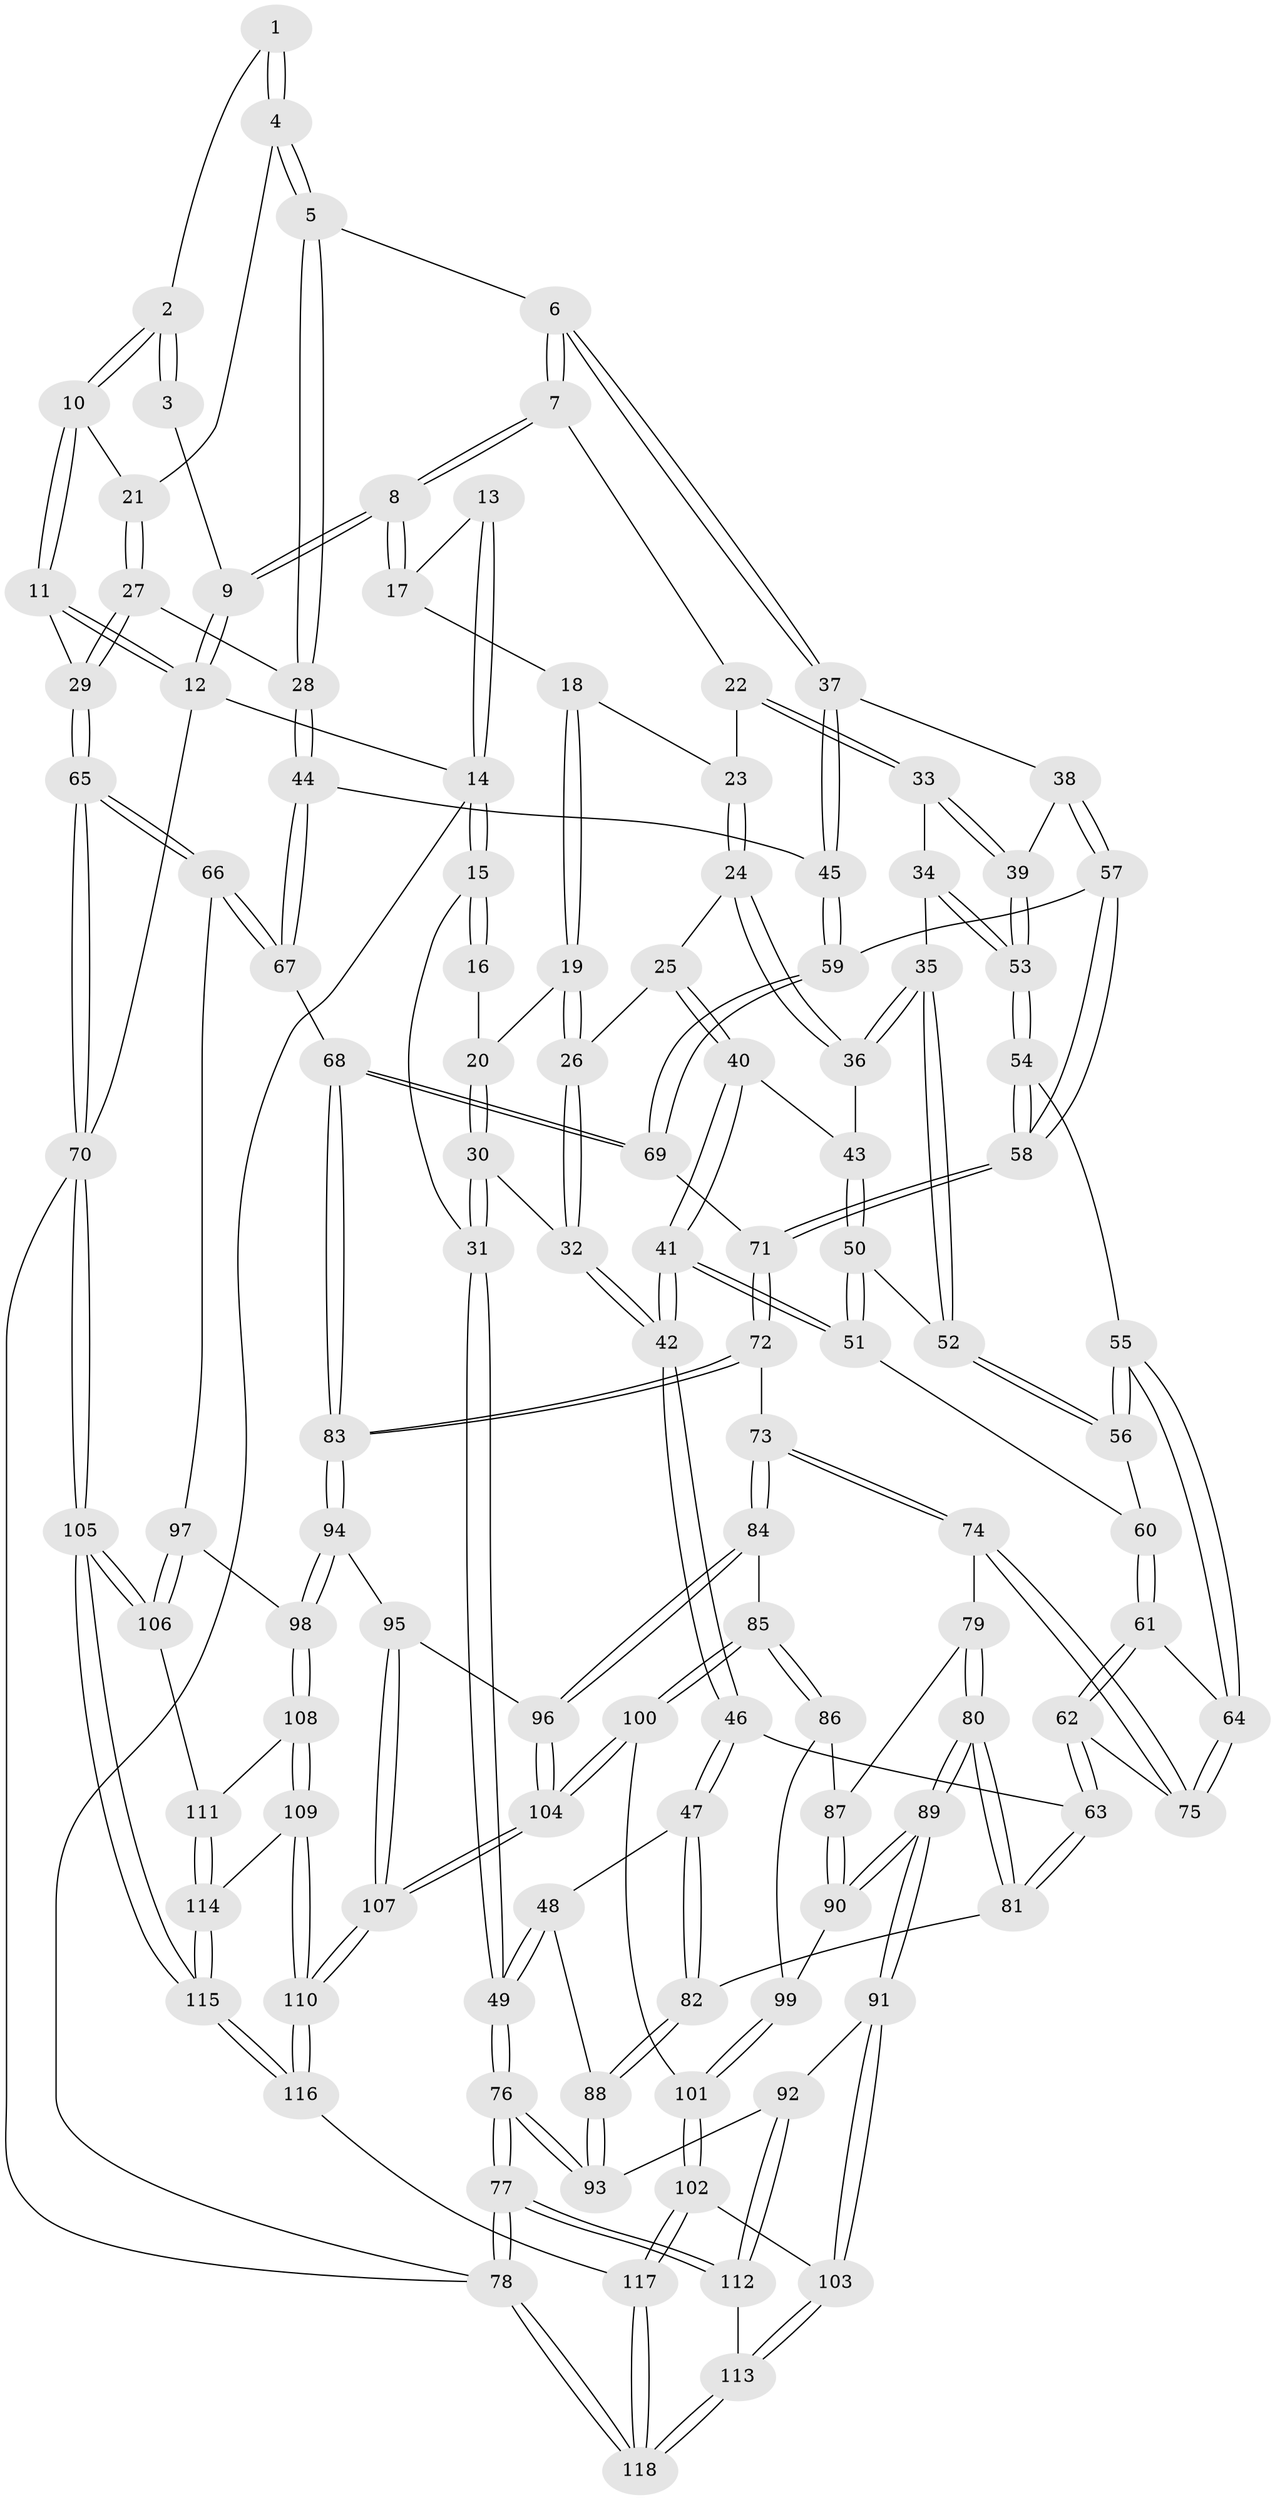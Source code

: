 // Generated by graph-tools (version 1.1) at 2025/01/03/09/25 05:01:23]
// undirected, 118 vertices, 292 edges
graph export_dot {
graph [start="1"]
  node [color=gray90,style=filled];
  1 [pos="+0.7866993227032105+0.05568015847020007"];
  2 [pos="+0.8587645367187188+0.07363653945566065"];
  3 [pos="+0.6997647284131454+0"];
  4 [pos="+0.7815805183742714+0.12442836046923242"];
  5 [pos="+0.6512638379784427+0.13065380056266548"];
  6 [pos="+0.6025299000024359+0.1149080144987588"];
  7 [pos="+0.49206514568801996+0"];
  8 [pos="+0.4899316259407078+0"];
  9 [pos="+0.6737834524683539+0"];
  10 [pos="+0.8718641261957322+0.09111900959197564"];
  11 [pos="+1+0"];
  12 [pos="+1+0"];
  13 [pos="+0.16667743111565447+0"];
  14 [pos="+0+0"];
  15 [pos="+0+0.0011547354945580651"];
  16 [pos="+0.04028392521537994+0.040166394621723306"];
  17 [pos="+0.21346696353352157+0"];
  18 [pos="+0.15420331669080356+0.05840323229921336"];
  19 [pos="+0.08418215503852323+0.14877018784275559"];
  20 [pos="+0.04117536892059221+0.13860763869216589"];
  21 [pos="+0.8312918705748665+0.1359593160719437"];
  22 [pos="+0.39565172256786574+0.08266604709918217"];
  23 [pos="+0.2375463374104873+0.14252006347187335"];
  24 [pos="+0.19471406567350133+0.19994468048429093"];
  25 [pos="+0.12593627866247933+0.19409325773207323"];
  26 [pos="+0.09083195866364421+0.15780167580984844"];
  27 [pos="+0.8643728691068625+0.29138859635916253"];
  28 [pos="+0.8411787994252526+0.3159676620068297"];
  29 [pos="+1+0.15557309559078372"];
  30 [pos="+0+0.15202952710626128"];
  31 [pos="+0+0.15766626414372975"];
  32 [pos="+0.03356823257509138+0.26608292486150875"];
  33 [pos="+0.381780232243932+0.15834052091379747"];
  34 [pos="+0.30356422431528907+0.25845670764732603"];
  35 [pos="+0.2628588203297202+0.26331141511400113"];
  36 [pos="+0.22481767669266828+0.2428643646802297"];
  37 [pos="+0.5947777300720651+0.2091659359631878"];
  38 [pos="+0.5548413939179594+0.2834308959516128"];
  39 [pos="+0.4419551136945504+0.2972051867909092"];
  40 [pos="+0.11506391609224667+0.24431193132378057"];
  41 [pos="+0.08467943696995586+0.3492850348670512"];
  42 [pos="+0.044531055959400614+0.37538765642750116"];
  43 [pos="+0.18942650903342517+0.2836186800247482"];
  44 [pos="+0.8261272190427266+0.3491814387555483"];
  45 [pos="+0.7452200640626364+0.3581091845767287"];
  46 [pos="+0.014135653341229104+0.40591070718567945"];
  47 [pos="+0+0.44769755521732857"];
  48 [pos="+0+0.44981814011102855"];
  49 [pos="+0+0.44979266451541927"];
  50 [pos="+0.15355313147351335+0.33824574089790554"];
  51 [pos="+0.14507711119932826+0.3457972369216587"];
  52 [pos="+0.24792075756811208+0.3105692897884967"];
  53 [pos="+0.37996115544243003+0.3972831428708489"];
  54 [pos="+0.3786480760003861+0.40917809712504394"];
  55 [pos="+0.3523840001032888+0.4238165666438148"];
  56 [pos="+0.25623427441399693+0.37038311417523234"];
  57 [pos="+0.5741690302073288+0.387085650436192"];
  58 [pos="+0.4447041795133231+0.4424011877754262"];
  59 [pos="+0.636058942852219+0.4271850895898632"];
  60 [pos="+0.20273504214440122+0.38094537375848647"];
  61 [pos="+0.20263120941043936+0.3963697458469713"];
  62 [pos="+0.19440424980279214+0.5228139217073274"];
  63 [pos="+0.18727019478529391+0.5265211689389372"];
  64 [pos="+0.3155579121146719+0.4750826246769484"];
  65 [pos="+1+0.6068456672994831"];
  66 [pos="+1+0.6122453323477771"];
  67 [pos="+0.910059254442521+0.566095489571999"];
  68 [pos="+0.71859399965834+0.6159631816179775"];
  69 [pos="+0.6384584481718268+0.5188857124038333"];
  70 [pos="+1+1"];
  71 [pos="+0.4902589035350872+0.5526021970938516"];
  72 [pos="+0.4690244777591266+0.6065335551601767"];
  73 [pos="+0.44725239962969254+0.6405382009174432"];
  74 [pos="+0.35871613923447276+0.6150497250709297"];
  75 [pos="+0.2968647442208984+0.5023220491510195"];
  76 [pos="+0+0.9066319014760393"];
  77 [pos="+0+1"];
  78 [pos="+0+1"];
  79 [pos="+0.32597316652565866+0.6407720456726493"];
  80 [pos="+0.18987931803913033+0.6591077547514569"];
  81 [pos="+0.15796494607469772+0.6296175940181444"];
  82 [pos="+0.14414771008137314+0.6341988077970324"];
  83 [pos="+0.703889709551507+0.6408818388505232"];
  84 [pos="+0.4759354225636164+0.7371797891935311"];
  85 [pos="+0.4655017519103756+0.7452636468730904"];
  86 [pos="+0.35354551795622313+0.7428565783792076"];
  87 [pos="+0.315913215104989+0.6905655125756146"];
  88 [pos="+0.08024982462212178+0.6846267176305824"];
  89 [pos="+0.22859084145421193+0.7657185299093544"];
  90 [pos="+0.25550670418543175+0.7590169978666929"];
  91 [pos="+0.20064101644053295+0.838116580588371"];
  92 [pos="+0.18722253552024204+0.8435779637890155"];
  93 [pos="+0.024028576243366885+0.768782309846751"];
  94 [pos="+0.6536364643731086+0.7632100331852846"];
  95 [pos="+0.6126369215281395+0.772322374374768"];
  96 [pos="+0.5037663590950447+0.7482034650693227"];
  97 [pos="+0.9112775060152661+0.7739128391155231"];
  98 [pos="+0.6740813380305475+0.7840281766022213"];
  99 [pos="+0.3078707088906637+0.7655773287123819"];
  100 [pos="+0.3821624323867111+0.8662165238219747"];
  101 [pos="+0.38045769071227925+0.8671896546388281"];
  102 [pos="+0.3390593415292146+0.907100354034675"];
  103 [pos="+0.3062411805589274+0.900949391474299"];
  104 [pos="+0.4908074393321704+0.9224198805153339"];
  105 [pos="+1+1"];
  106 [pos="+0.8988143117299531+0.845459092473856"];
  107 [pos="+0.539663891687542+0.9766309154153162"];
  108 [pos="+0.6755002116617468+0.7867891735618566"];
  109 [pos="+0.6508143370245717+0.9386086060879248"];
  110 [pos="+0.5434175653882422+1"];
  111 [pos="+0.7490396698021835+0.8753431875177183"];
  112 [pos="+0.16558917925723185+0.8862060183389976"];
  113 [pos="+0.19025940630476004+1"];
  114 [pos="+0.7608669346991374+0.9830200996453426"];
  115 [pos="+0.9526181802473449+1"];
  116 [pos="+0.5127025080755266+1"];
  117 [pos="+0.42811556408922036+1"];
  118 [pos="+0.1482688308948286+1"];
  1 -- 2;
  1 -- 4;
  1 -- 4;
  2 -- 3;
  2 -- 3;
  2 -- 10;
  2 -- 10;
  3 -- 9;
  4 -- 5;
  4 -- 5;
  4 -- 21;
  5 -- 6;
  5 -- 28;
  5 -- 28;
  6 -- 7;
  6 -- 7;
  6 -- 37;
  6 -- 37;
  7 -- 8;
  7 -- 8;
  7 -- 22;
  8 -- 9;
  8 -- 9;
  8 -- 17;
  8 -- 17;
  9 -- 12;
  9 -- 12;
  10 -- 11;
  10 -- 11;
  10 -- 21;
  11 -- 12;
  11 -- 12;
  11 -- 29;
  12 -- 14;
  12 -- 70;
  13 -- 14;
  13 -- 14;
  13 -- 17;
  14 -- 15;
  14 -- 15;
  14 -- 78;
  15 -- 16;
  15 -- 16;
  15 -- 31;
  16 -- 20;
  17 -- 18;
  18 -- 19;
  18 -- 19;
  18 -- 23;
  19 -- 20;
  19 -- 26;
  19 -- 26;
  20 -- 30;
  20 -- 30;
  21 -- 27;
  21 -- 27;
  22 -- 23;
  22 -- 33;
  22 -- 33;
  23 -- 24;
  23 -- 24;
  24 -- 25;
  24 -- 36;
  24 -- 36;
  25 -- 26;
  25 -- 40;
  25 -- 40;
  26 -- 32;
  26 -- 32;
  27 -- 28;
  27 -- 29;
  27 -- 29;
  28 -- 44;
  28 -- 44;
  29 -- 65;
  29 -- 65;
  30 -- 31;
  30 -- 31;
  30 -- 32;
  31 -- 49;
  31 -- 49;
  32 -- 42;
  32 -- 42;
  33 -- 34;
  33 -- 39;
  33 -- 39;
  34 -- 35;
  34 -- 53;
  34 -- 53;
  35 -- 36;
  35 -- 36;
  35 -- 52;
  35 -- 52;
  36 -- 43;
  37 -- 38;
  37 -- 45;
  37 -- 45;
  38 -- 39;
  38 -- 57;
  38 -- 57;
  39 -- 53;
  39 -- 53;
  40 -- 41;
  40 -- 41;
  40 -- 43;
  41 -- 42;
  41 -- 42;
  41 -- 51;
  41 -- 51;
  42 -- 46;
  42 -- 46;
  43 -- 50;
  43 -- 50;
  44 -- 45;
  44 -- 67;
  44 -- 67;
  45 -- 59;
  45 -- 59;
  46 -- 47;
  46 -- 47;
  46 -- 63;
  47 -- 48;
  47 -- 82;
  47 -- 82;
  48 -- 49;
  48 -- 49;
  48 -- 88;
  49 -- 76;
  49 -- 76;
  50 -- 51;
  50 -- 51;
  50 -- 52;
  51 -- 60;
  52 -- 56;
  52 -- 56;
  53 -- 54;
  53 -- 54;
  54 -- 55;
  54 -- 58;
  54 -- 58;
  55 -- 56;
  55 -- 56;
  55 -- 64;
  55 -- 64;
  56 -- 60;
  57 -- 58;
  57 -- 58;
  57 -- 59;
  58 -- 71;
  58 -- 71;
  59 -- 69;
  59 -- 69;
  60 -- 61;
  60 -- 61;
  61 -- 62;
  61 -- 62;
  61 -- 64;
  62 -- 63;
  62 -- 63;
  62 -- 75;
  63 -- 81;
  63 -- 81;
  64 -- 75;
  64 -- 75;
  65 -- 66;
  65 -- 66;
  65 -- 70;
  65 -- 70;
  66 -- 67;
  66 -- 67;
  66 -- 97;
  67 -- 68;
  68 -- 69;
  68 -- 69;
  68 -- 83;
  68 -- 83;
  69 -- 71;
  70 -- 105;
  70 -- 105;
  70 -- 78;
  71 -- 72;
  71 -- 72;
  72 -- 73;
  72 -- 83;
  72 -- 83;
  73 -- 74;
  73 -- 74;
  73 -- 84;
  73 -- 84;
  74 -- 75;
  74 -- 75;
  74 -- 79;
  76 -- 77;
  76 -- 77;
  76 -- 93;
  76 -- 93;
  77 -- 78;
  77 -- 78;
  77 -- 112;
  77 -- 112;
  78 -- 118;
  78 -- 118;
  79 -- 80;
  79 -- 80;
  79 -- 87;
  80 -- 81;
  80 -- 81;
  80 -- 89;
  80 -- 89;
  81 -- 82;
  82 -- 88;
  82 -- 88;
  83 -- 94;
  83 -- 94;
  84 -- 85;
  84 -- 96;
  84 -- 96;
  85 -- 86;
  85 -- 86;
  85 -- 100;
  85 -- 100;
  86 -- 87;
  86 -- 99;
  87 -- 90;
  87 -- 90;
  88 -- 93;
  88 -- 93;
  89 -- 90;
  89 -- 90;
  89 -- 91;
  89 -- 91;
  90 -- 99;
  91 -- 92;
  91 -- 103;
  91 -- 103;
  92 -- 93;
  92 -- 112;
  92 -- 112;
  94 -- 95;
  94 -- 98;
  94 -- 98;
  95 -- 96;
  95 -- 107;
  95 -- 107;
  96 -- 104;
  96 -- 104;
  97 -- 98;
  97 -- 106;
  97 -- 106;
  98 -- 108;
  98 -- 108;
  99 -- 101;
  99 -- 101;
  100 -- 101;
  100 -- 104;
  100 -- 104;
  101 -- 102;
  101 -- 102;
  102 -- 103;
  102 -- 117;
  102 -- 117;
  103 -- 113;
  103 -- 113;
  104 -- 107;
  104 -- 107;
  105 -- 106;
  105 -- 106;
  105 -- 115;
  105 -- 115;
  106 -- 111;
  107 -- 110;
  107 -- 110;
  108 -- 109;
  108 -- 109;
  108 -- 111;
  109 -- 110;
  109 -- 110;
  109 -- 114;
  110 -- 116;
  110 -- 116;
  111 -- 114;
  111 -- 114;
  112 -- 113;
  113 -- 118;
  113 -- 118;
  114 -- 115;
  114 -- 115;
  115 -- 116;
  115 -- 116;
  116 -- 117;
  117 -- 118;
  117 -- 118;
}
